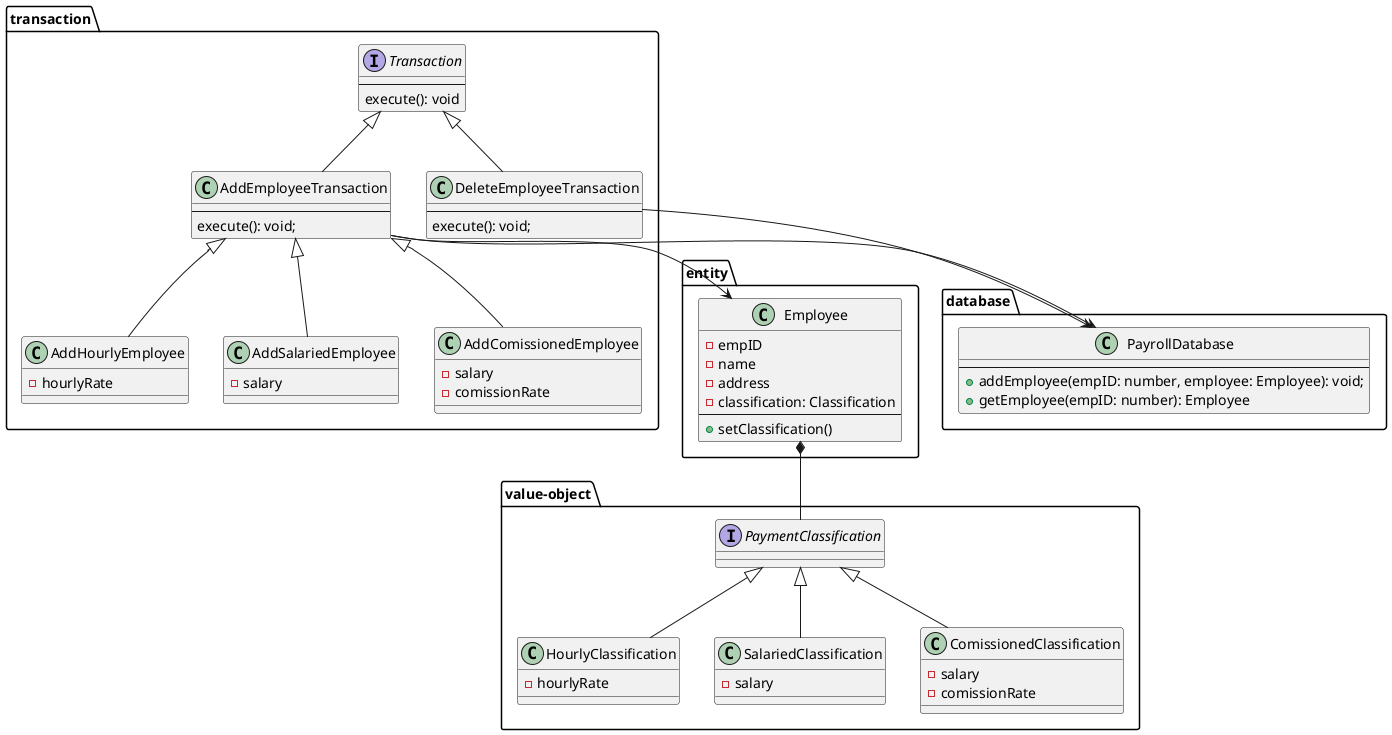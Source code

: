 @startuml

package transaction {
  interface Transaction {
    --
    execute(): void
  }

  class AddEmployeeTransaction {
    --
    execute(): void;
  }

  class AddHourlyEmployee {
    - hourlyRate 
  }

  class AddSalariedEmployee {
    - salary
  }

  class AddComissionedEmployee {
    - salary
    - comissionRate
  }
  
  class DeleteEmployeeTransaction {
    --
    execute(): void;
  }
}


package entity {
  class Employee {
    - empID
    - name
    - address
    - classification: Classification
    --
    + setClassification()
  }
}

package value-object {
  interface PaymentClassification

  class HourlyClassification {
    - hourlyRate
  }

  class SalariedClassification {
    - salary
  }

  class ComissionedClassification {
    - salary
    - comissionRate
  }
}

package database {
  class PayrollDatabase {
    --
    + addEmployee(empID: number, employee: Employee): void;
    + getEmployee(empID: number): Employee
  }
}

Transaction <|-- AddEmployeeTransaction
Transaction <|-- DeleteEmployeeTransaction
AddEmployeeTransaction <|-- AddHourlyEmployee
AddEmployeeTransaction <|-- AddSalariedEmployee
AddEmployeeTransaction <|-- AddComissionedEmployee

PaymentClassification <|-- HourlyClassification
PaymentClassification <|-- SalariedClassification
PaymentClassification <|-- ComissionedClassification

Employee *-- PaymentClassification

AddEmployeeTransaction --> Employee
AddEmployeeTransaction --> PayrollDatabase
DeleteEmployeeTransaction --> PayrollDatabase

@enduml